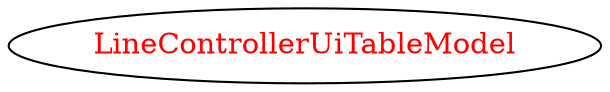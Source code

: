 digraph dependencyGraph {
 concentrate=true;
 ranksep="2.0";
 rankdir="LR"; 
 splines="ortho";
"LineControllerUiTableModel" [fontcolor="red"];
}